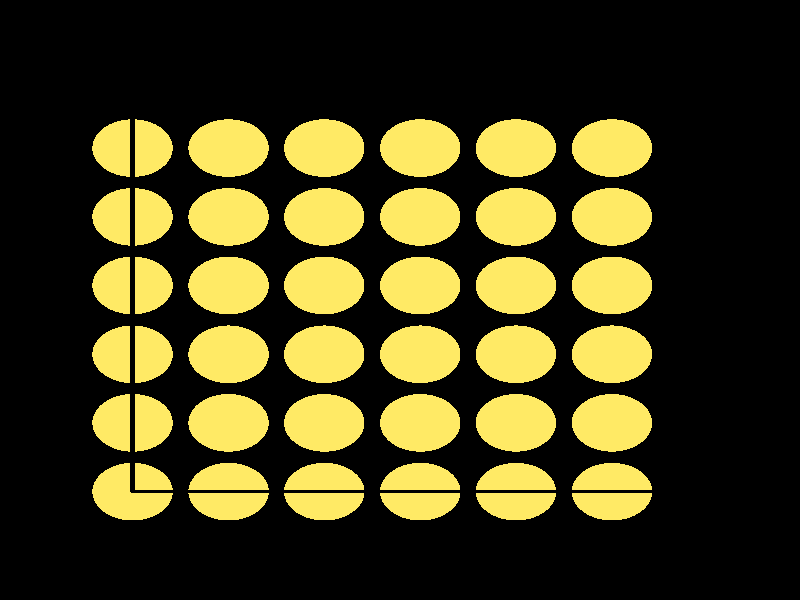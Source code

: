 #include "colors.inc"
#include "finish.inc"

global_settings {assumed_gamma 1 max_trace_level 6}
background {color White transmit 1.0}
camera {orthographic
  right -24.08*x up 25.20*y
  direction 1.00*z
  location <0,0,50.00> look_at <0,0,0>}


light_source {<  2.00,   3.00,  40.00> color White
  area_light <0.70, 0, 0>, <0, 0.70, 0>, 3, 3
  adaptive 1 jitter}
// no fog
#declare simple = finish {phong 0.7}
#declare pale = finish {ambient 0.5 diffuse 0.85 roughness 0.001 specular 0.200 }
#declare intermediate = finish {ambient 0.3 diffuse 0.6 specular 0.1 roughness 0.04}
#declare vmd = finish {ambient 0.0 diffuse 0.65 phong 0.1 phong_size 40.0 specular 0.5 }
#declare jmol = finish {ambient 0.2 diffuse 0.6 specular 1 roughness 0.001 metallic}
#declare ase2 = finish {ambient 0.05 brilliance 3 diffuse 0.6 metallic specular 0.7 roughness 0.04 reflection 0.15}
#declare ase3 = finish {ambient 0.15 brilliance 2 diffuse 0.6 metallic specular 1.0 roughness 0.001 reflection 0.0}
#declare glass = finish {ambient 0.05 diffuse 0.3 specular 1.0 roughness 0.001}
#declare glass2 = finish {ambient 0.01 diffuse 0.3 specular 1.0 reflection 0.25 roughness 0.001}
#declare Rcell = 0.070;
#declare Rbond = 0.100;

#macro atom(LOC, R, COL, TRANS, FIN)
  sphere{LOC, R texture{pigment{color COL transmit TRANS} finish{FIN}}}
#end
#macro constrain(LOC, R, COL, TRANS FIN)
union{torus{R, Rcell rotate 45*z texture{pigment{color COL transmit TRANS} finish{FIN}}}
     torus{R, Rcell rotate -45*z texture{pigment{color COL transmit TRANS} finish{FIN}}}
     translate LOC}
#end

cylinder {< -8.05,  -8.05, -10.00>, <  9.26,  -8.05, -10.00>, Rcell pigment {Black}}
cylinder {< -8.05,   9.26, -10.00>, <  9.26,   9.26, -10.00>, Rcell pigment {Black}}
cylinder {< -8.05,   9.26,   0.00>, <  9.26,   9.26,   0.00>, Rcell pigment {Black}}
cylinder {< -8.05,  -8.05,   0.00>, <  9.26,  -8.05,   0.00>, Rcell pigment {Black}}
cylinder {< -8.05,  -8.05, -10.00>, < -8.05,   9.26, -10.00>, Rcell pigment {Black}}
cylinder {<  9.26,  -8.05, -10.00>, <  9.26,   9.26, -10.00>, Rcell pigment {Black}}
cylinder {<  9.26,  -8.05,   0.00>, <  9.26,   9.26,   0.00>, Rcell pigment {Black}}
cylinder {< -8.05,  -8.05,   0.00>, < -8.05,   9.26,   0.00>, Rcell pigment {Black}}
cylinder {< -8.05,  -8.05, -10.00>, < -8.05,  -8.05,   0.00>, Rcell pigment {Black}}
cylinder {<  9.26,  -8.05, -10.00>, <  9.26,  -8.05,   0.00>, Rcell pigment {Black}}
cylinder {<  9.26,   9.26, -10.00>, <  9.26,   9.26,   0.00>, Rcell pigment {Black}}
cylinder {< -8.05,   9.26, -10.00>, < -8.05,   9.26,   0.00>, Rcell pigment {Black}}
atom(< -8.05,  -8.05,  -5.00>, 1.21, rgb <1.00, 0.82, 0.13>, 0.0, jmol) // #0
atom(< -5.16,  -8.05,  -5.00>, 1.21, rgb <1.00, 0.82, 0.13>, 0.0, jmol) // #1
atom(< -2.28,  -8.05,  -5.00>, 1.21, rgb <1.00, 0.82, 0.13>, 0.0, jmol) // #2
atom(<  0.61,  -8.05,  -5.00>, 1.21, rgb <1.00, 0.82, 0.13>, 0.0, jmol) // #3
atom(<  3.49,  -8.05,  -5.00>, 1.21, rgb <1.00, 0.82, 0.13>, 0.0, jmol) // #4
atom(<  6.38,  -8.05,  -5.00>, 1.21, rgb <1.00, 0.82, 0.13>, 0.0, jmol) // #5
atom(< -8.05,  -5.16,  -5.00>, 1.21, rgb <1.00, 0.82, 0.13>, 0.0, jmol) // #6
atom(< -5.16,  -5.16,  -5.00>, 1.21, rgb <1.00, 0.82, 0.13>, 0.0, jmol) // #7
atom(< -2.28,  -5.16,  -5.00>, 1.21, rgb <1.00, 0.82, 0.13>, 0.0, jmol) // #8
atom(<  0.61,  -5.16,  -5.00>, 1.21, rgb <1.00, 0.82, 0.13>, 0.0, jmol) // #9
atom(<  3.49,  -5.16,  -5.00>, 1.21, rgb <1.00, 0.82, 0.13>, 0.0, jmol) // #10
atom(<  6.38,  -5.16,  -5.00>, 1.21, rgb <1.00, 0.82, 0.13>, 0.0, jmol) // #11
atom(< -8.05,  -2.28,  -5.00>, 1.21, rgb <1.00, 0.82, 0.13>, 0.0, jmol) // #12
atom(< -5.16,  -2.28,  -5.00>, 1.21, rgb <1.00, 0.82, 0.13>, 0.0, jmol) // #13
atom(< -2.28,  -2.28,  -5.00>, 1.21, rgb <1.00, 0.82, 0.13>, 0.0, jmol) // #14
atom(<  0.61,  -2.28,  -5.00>, 1.21, rgb <1.00, 0.82, 0.13>, 0.0, jmol) // #15
atom(<  3.49,  -2.28,  -5.00>, 1.21, rgb <1.00, 0.82, 0.13>, 0.0, jmol) // #16
atom(<  6.38,  -2.28,  -5.00>, 1.21, rgb <1.00, 0.82, 0.13>, 0.0, jmol) // #17
atom(< -8.05,   0.61,  -5.00>, 1.21, rgb <1.00, 0.82, 0.13>, 0.0, jmol) // #18
atom(< -5.16,   0.61,  -5.00>, 1.21, rgb <1.00, 0.82, 0.13>, 0.0, jmol) // #19
atom(< -2.28,   0.61,  -5.00>, 1.21, rgb <1.00, 0.82, 0.13>, 0.0, jmol) // #20
atom(<  0.61,   0.61,  -5.00>, 1.21, rgb <1.00, 0.82, 0.13>, 0.0, jmol) // #21
atom(<  3.49,   0.61,  -5.00>, 1.21, rgb <1.00, 0.82, 0.13>, 0.0, jmol) // #22
atom(<  6.38,   0.61,  -5.00>, 1.21, rgb <1.00, 0.82, 0.13>, 0.0, jmol) // #23
atom(< -8.05,   3.49,  -5.00>, 1.21, rgb <1.00, 0.82, 0.13>, 0.0, jmol) // #24
atom(< -5.16,   3.49,  -5.00>, 1.21, rgb <1.00, 0.82, 0.13>, 0.0, jmol) // #25
atom(< -2.28,   3.49,  -5.00>, 1.21, rgb <1.00, 0.82, 0.13>, 0.0, jmol) // #26
atom(<  0.61,   3.49,  -5.00>, 1.21, rgb <1.00, 0.82, 0.13>, 0.0, jmol) // #27
atom(<  3.49,   3.49,  -5.00>, 1.21, rgb <1.00, 0.82, 0.13>, 0.0, jmol) // #28
atom(<  6.38,   3.49,  -5.00>, 1.21, rgb <1.00, 0.82, 0.13>, 0.0, jmol) // #29
atom(< -8.05,   6.38,  -5.00>, 1.21, rgb <1.00, 0.82, 0.13>, 0.0, jmol) // #30
atom(< -5.16,   6.38,  -5.00>, 1.21, rgb <1.00, 0.82, 0.13>, 0.0, jmol) // #31
atom(< -2.28,   6.38,  -5.00>, 1.21, rgb <1.00, 0.82, 0.13>, 0.0, jmol) // #32
atom(<  0.61,   6.38,  -5.00>, 1.21, rgb <1.00, 0.82, 0.13>, 0.0, jmol) // #33
atom(<  3.49,   6.38,  -5.00>, 1.21, rgb <1.00, 0.82, 0.13>, 0.0, jmol) // #34
atom(<  6.38,   6.38,  -5.00>, 1.21, rgb <1.00, 0.82, 0.13>, 0.0, jmol) // #35

// no constraints
